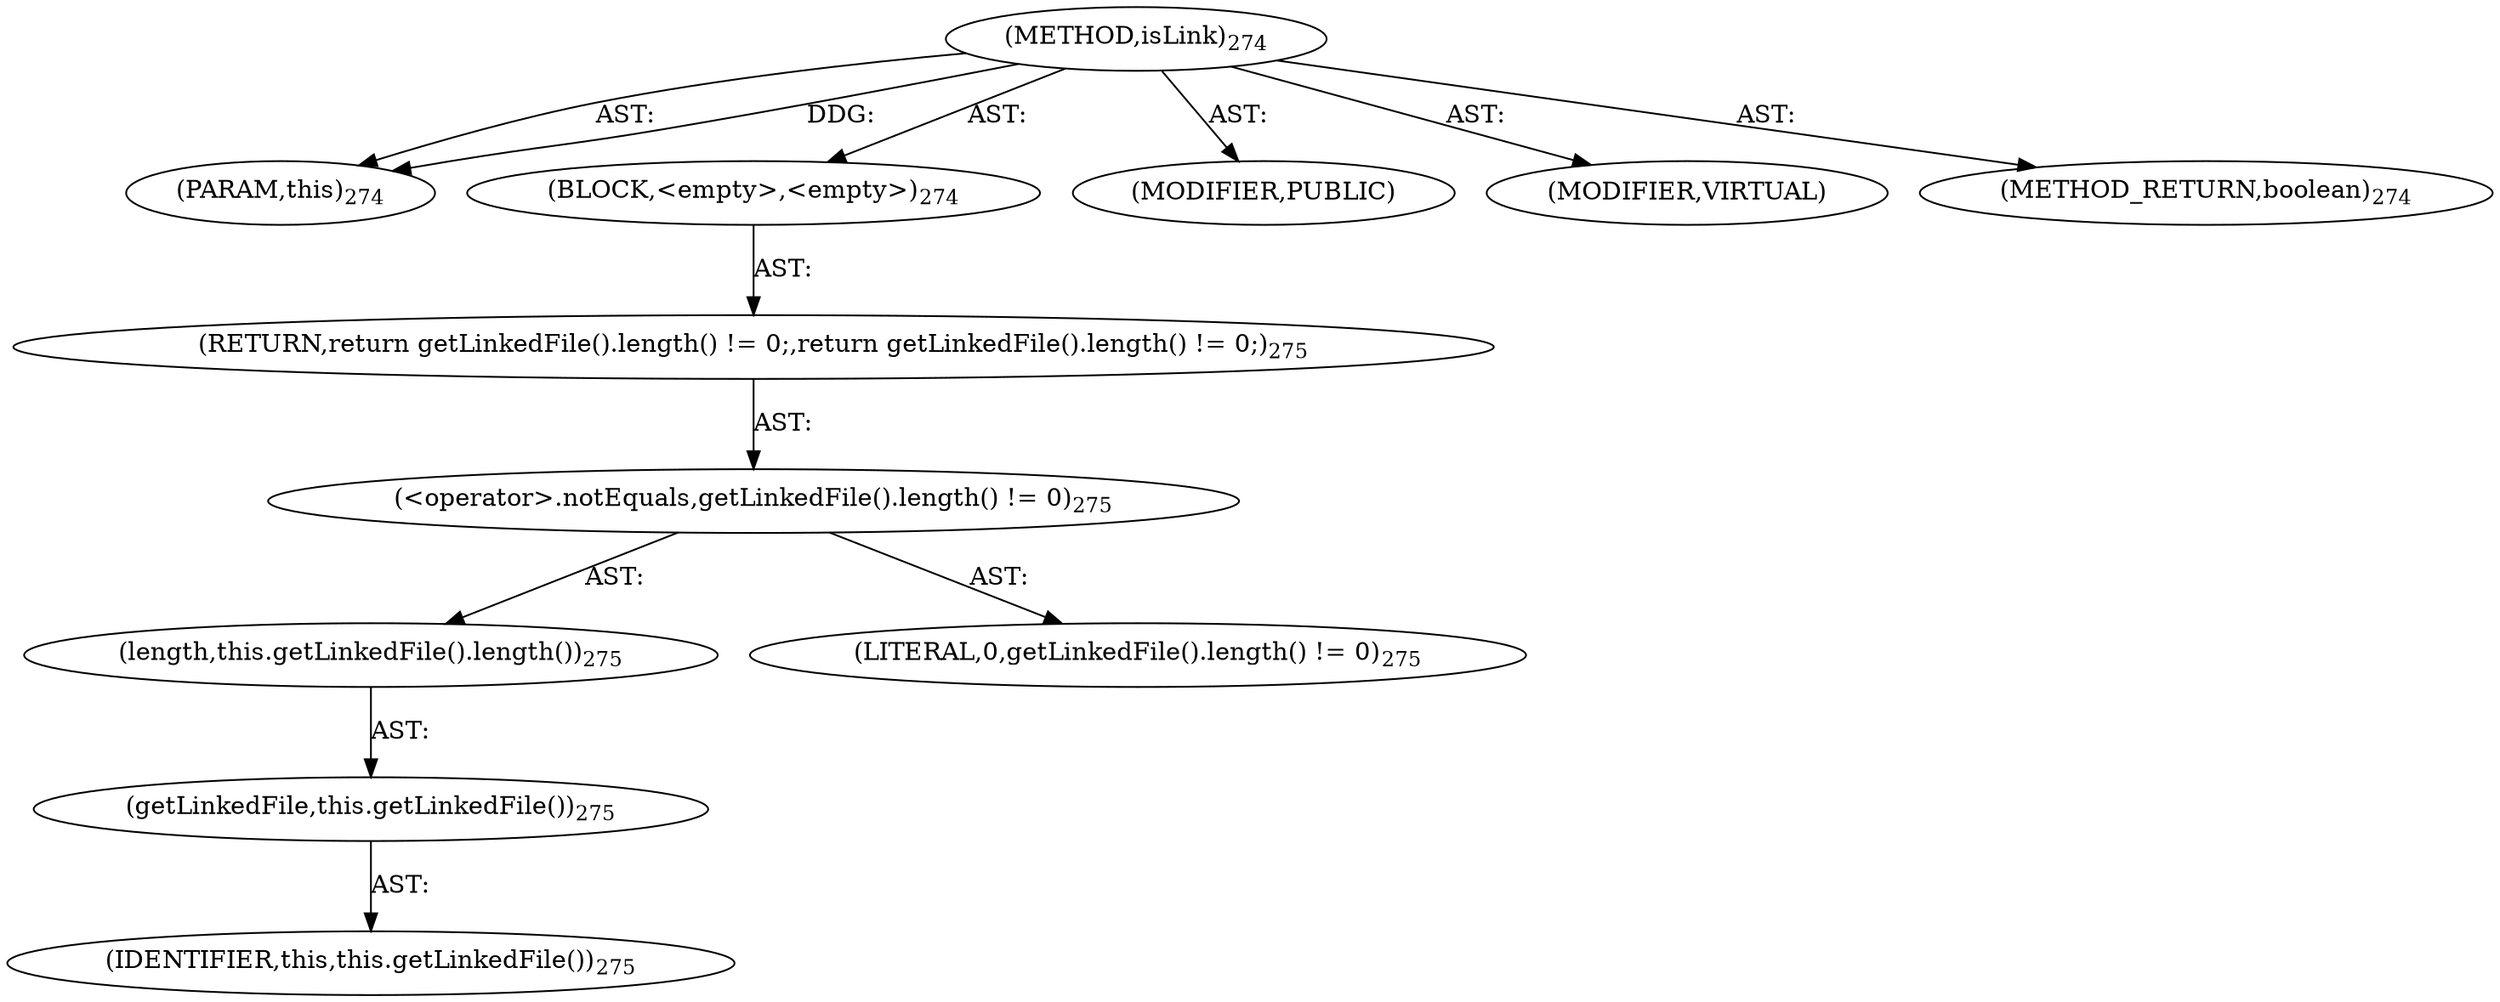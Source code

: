 digraph "isLink" {  
"111669149708" [label = <(METHOD,isLink)<SUB>274</SUB>> ]
"115964116999" [label = <(PARAM,this)<SUB>274</SUB>> ]
"25769803794" [label = <(BLOCK,&lt;empty&gt;,&lt;empty&gt;)<SUB>274</SUB>> ]
"146028888072" [label = <(RETURN,return getLinkedFile().length() != 0;,return getLinkedFile().length() != 0;)<SUB>275</SUB>> ]
"30064771166" [label = <(&lt;operator&gt;.notEquals,getLinkedFile().length() != 0)<SUB>275</SUB>> ]
"30064771167" [label = <(length,this.getLinkedFile().length())<SUB>275</SUB>> ]
"30064771168" [label = <(getLinkedFile,this.getLinkedFile())<SUB>275</SUB>> ]
"68719476747" [label = <(IDENTIFIER,this,this.getLinkedFile())<SUB>275</SUB>> ]
"90194313247" [label = <(LITERAL,0,getLinkedFile().length() != 0)<SUB>275</SUB>> ]
"133143986208" [label = <(MODIFIER,PUBLIC)> ]
"133143986209" [label = <(MODIFIER,VIRTUAL)> ]
"128849018892" [label = <(METHOD_RETURN,boolean)<SUB>274</SUB>> ]
  "111669149708" -> "115964116999"  [ label = "AST: "] 
  "111669149708" -> "25769803794"  [ label = "AST: "] 
  "111669149708" -> "133143986208"  [ label = "AST: "] 
  "111669149708" -> "133143986209"  [ label = "AST: "] 
  "111669149708" -> "128849018892"  [ label = "AST: "] 
  "25769803794" -> "146028888072"  [ label = "AST: "] 
  "146028888072" -> "30064771166"  [ label = "AST: "] 
  "30064771166" -> "30064771167"  [ label = "AST: "] 
  "30064771166" -> "90194313247"  [ label = "AST: "] 
  "30064771167" -> "30064771168"  [ label = "AST: "] 
  "30064771168" -> "68719476747"  [ label = "AST: "] 
  "111669149708" -> "115964116999"  [ label = "DDG: "] 
}
